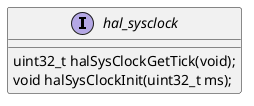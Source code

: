 @startuml BaseProject
interface hal_sysclock{
    uint32_t halSysClockGetTick(void);
    void halSysClockInit(uint32_t ms);
}


@enduml